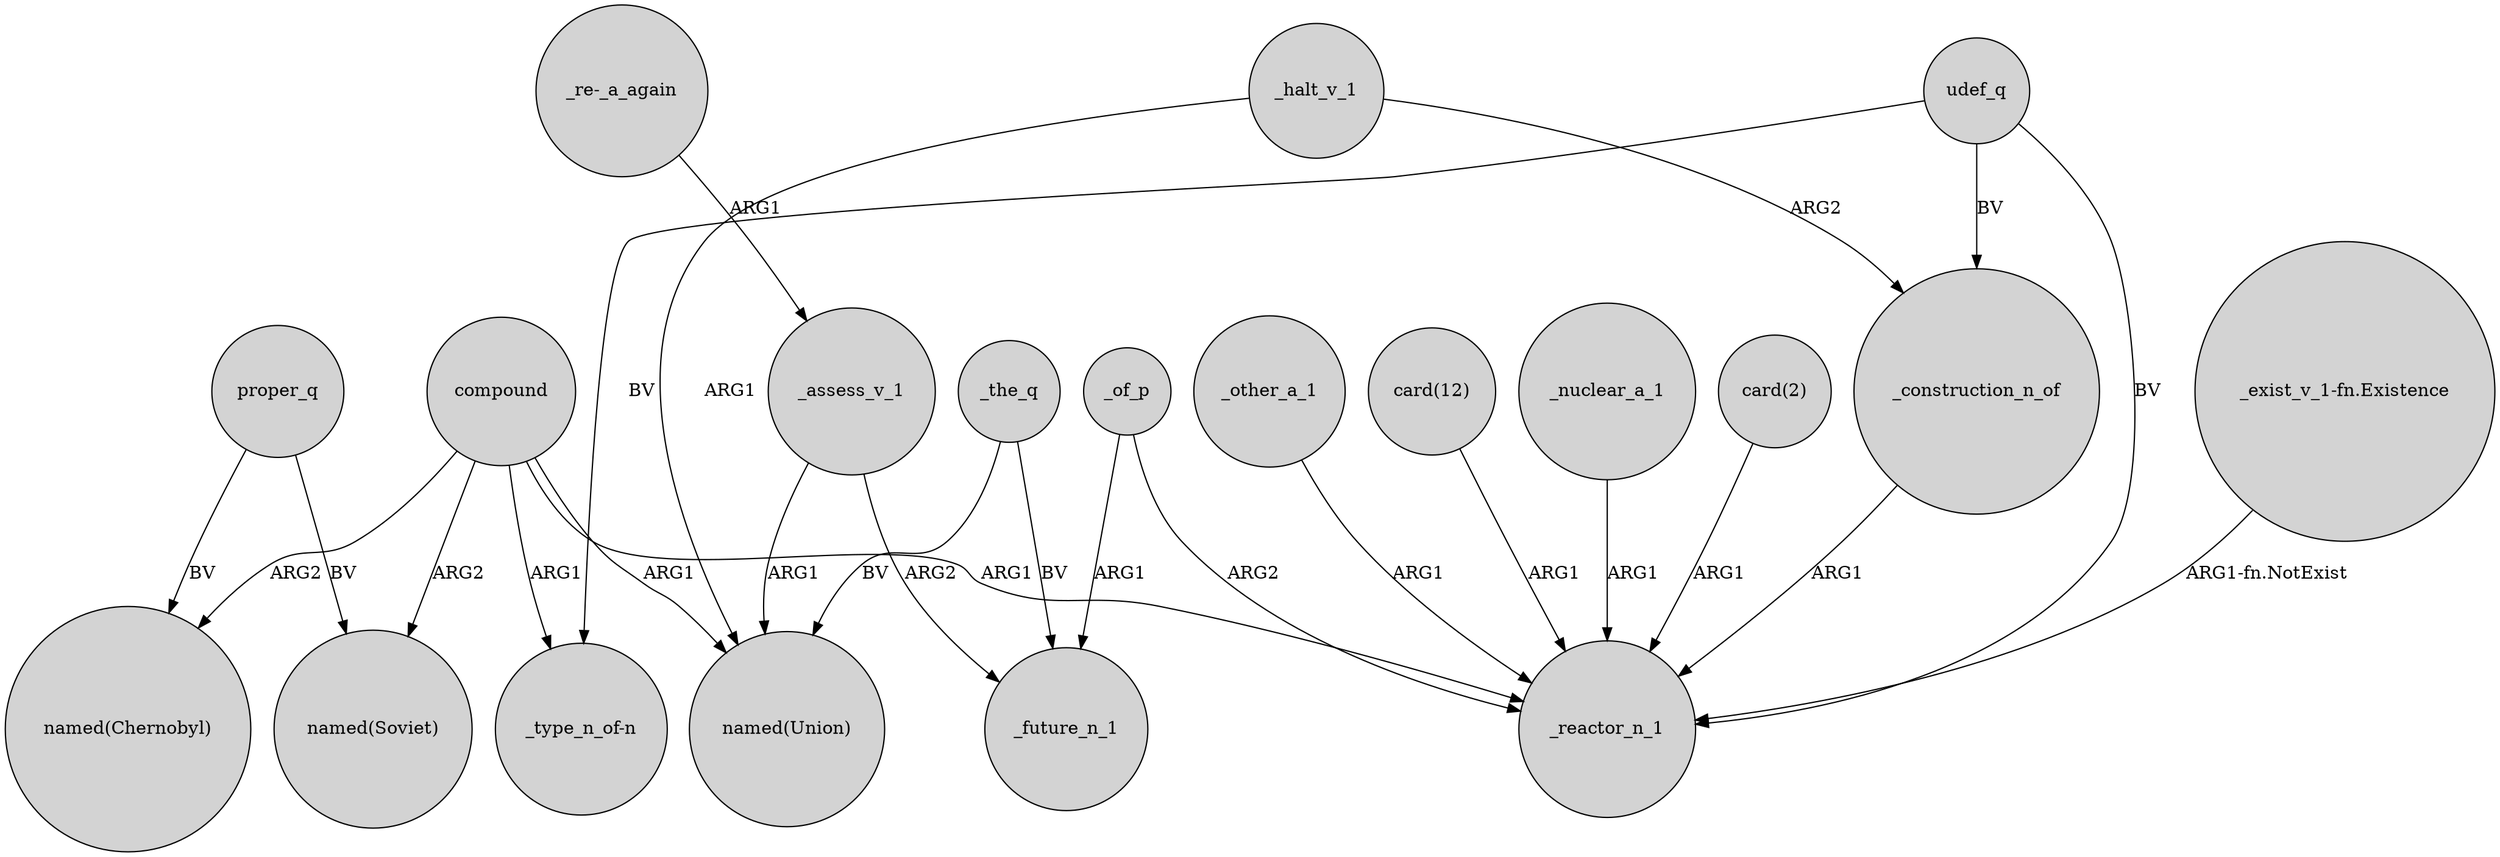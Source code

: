 digraph {
	node [shape=circle style=filled]
	compound -> "_type_n_of-n" [label=ARG1]
	udef_q -> "_type_n_of-n" [label=BV]
	"card(2)" -> _reactor_n_1 [label=ARG1]
	_construction_n_of -> _reactor_n_1 [label=ARG1]
	compound -> _reactor_n_1 [label=ARG1]
	_assess_v_1 -> _future_n_1 [label=ARG2]
	proper_q -> "named(Soviet)" [label=BV]
	"_exist_v_1-fn.Existence" -> _reactor_n_1 [label="ARG1-fn.NotExist"]
	_the_q -> "named(Union)" [label=BV]
	_of_p -> _future_n_1 [label=ARG1]
	proper_q -> "named(Chernobyl)" [label=BV]
	"_re-_a_again" -> _assess_v_1 [label=ARG1]
	_halt_v_1 -> _construction_n_of [label=ARG2]
	_halt_v_1 -> "named(Union)" [label=ARG1]
	compound -> "named(Union)" [label=ARG1]
	_assess_v_1 -> "named(Union)" [label=ARG1]
	compound -> "named(Soviet)" [label=ARG2]
	_other_a_1 -> _reactor_n_1 [label=ARG1]
	udef_q -> _reactor_n_1 [label=BV]
	"card(12)" -> _reactor_n_1 [label=ARG1]
	_nuclear_a_1 -> _reactor_n_1 [label=ARG1]
	_of_p -> _reactor_n_1 [label=ARG2]
	compound -> "named(Chernobyl)" [label=ARG2]
	udef_q -> _construction_n_of [label=BV]
	_the_q -> _future_n_1 [label=BV]
}
